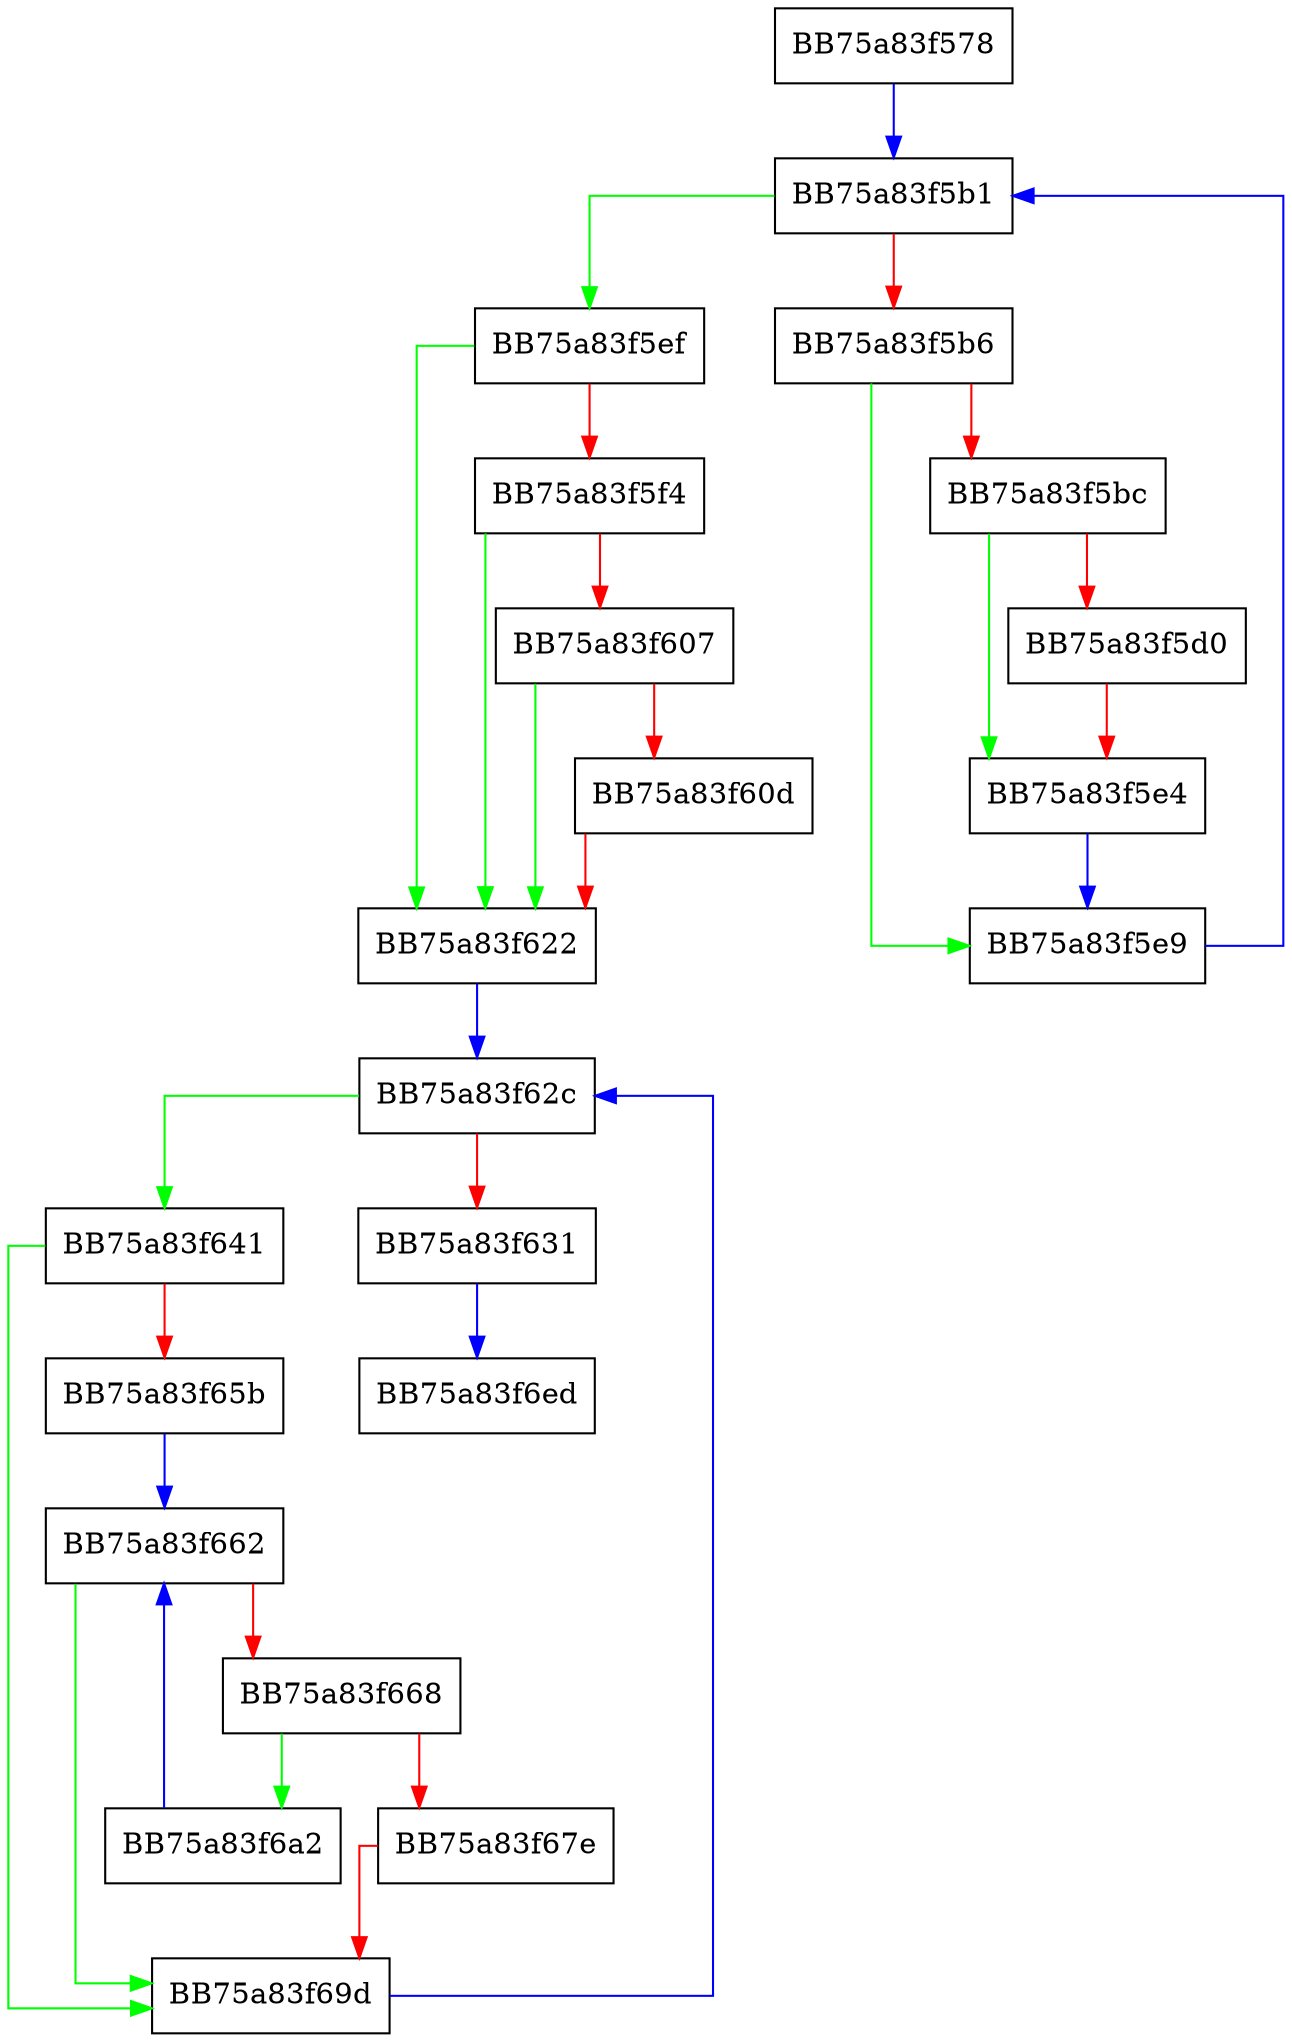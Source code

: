 digraph TriggerWmiScan {
  node [shape="box"];
  graph [splines=ortho];
  BB75a83f578 -> BB75a83f5b1 [color="blue"];
  BB75a83f5b1 -> BB75a83f5ef [color="green"];
  BB75a83f5b1 -> BB75a83f5b6 [color="red"];
  BB75a83f5b6 -> BB75a83f5e9 [color="green"];
  BB75a83f5b6 -> BB75a83f5bc [color="red"];
  BB75a83f5bc -> BB75a83f5e4 [color="green"];
  BB75a83f5bc -> BB75a83f5d0 [color="red"];
  BB75a83f5d0 -> BB75a83f5e4 [color="red"];
  BB75a83f5e4 -> BB75a83f5e9 [color="blue"];
  BB75a83f5e9 -> BB75a83f5b1 [color="blue"];
  BB75a83f5ef -> BB75a83f622 [color="green"];
  BB75a83f5ef -> BB75a83f5f4 [color="red"];
  BB75a83f5f4 -> BB75a83f622 [color="green"];
  BB75a83f5f4 -> BB75a83f607 [color="red"];
  BB75a83f607 -> BB75a83f622 [color="green"];
  BB75a83f607 -> BB75a83f60d [color="red"];
  BB75a83f60d -> BB75a83f622 [color="red"];
  BB75a83f622 -> BB75a83f62c [color="blue"];
  BB75a83f62c -> BB75a83f641 [color="green"];
  BB75a83f62c -> BB75a83f631 [color="red"];
  BB75a83f631 -> BB75a83f6ed [color="blue"];
  BB75a83f641 -> BB75a83f69d [color="green"];
  BB75a83f641 -> BB75a83f65b [color="red"];
  BB75a83f65b -> BB75a83f662 [color="blue"];
  BB75a83f662 -> BB75a83f69d [color="green"];
  BB75a83f662 -> BB75a83f668 [color="red"];
  BB75a83f668 -> BB75a83f6a2 [color="green"];
  BB75a83f668 -> BB75a83f67e [color="red"];
  BB75a83f67e -> BB75a83f69d [color="red"];
  BB75a83f69d -> BB75a83f62c [color="blue"];
  BB75a83f6a2 -> BB75a83f662 [color="blue"];
}